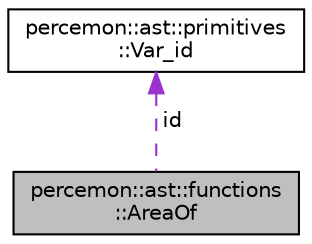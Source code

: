 digraph "percemon::ast::functions::AreaOf"
{
 // LATEX_PDF_SIZE
  edge [fontname="Helvetica",fontsize="10",labelfontname="Helvetica",labelfontsize="10"];
  node [fontname="Helvetica",fontsize="10",shape=record];
  Node1 [label="percemon::ast::functions\l::AreaOf",height=0.2,width=0.4,color="black", fillcolor="grey75", style="filled", fontcolor="black",tooltip=" "];
  Node2 -> Node1 [dir="back",color="darkorchid3",fontsize="10",style="dashed",label=" id" ,fontname="Helvetica"];
  Node2 [label="percemon::ast::primitives\l::Var_id",height=0.2,width=0.4,color="black", fillcolor="white", style="filled",URL="$structpercemon_1_1ast_1_1primitives_1_1Var__id.html",tooltip=" "];
}
